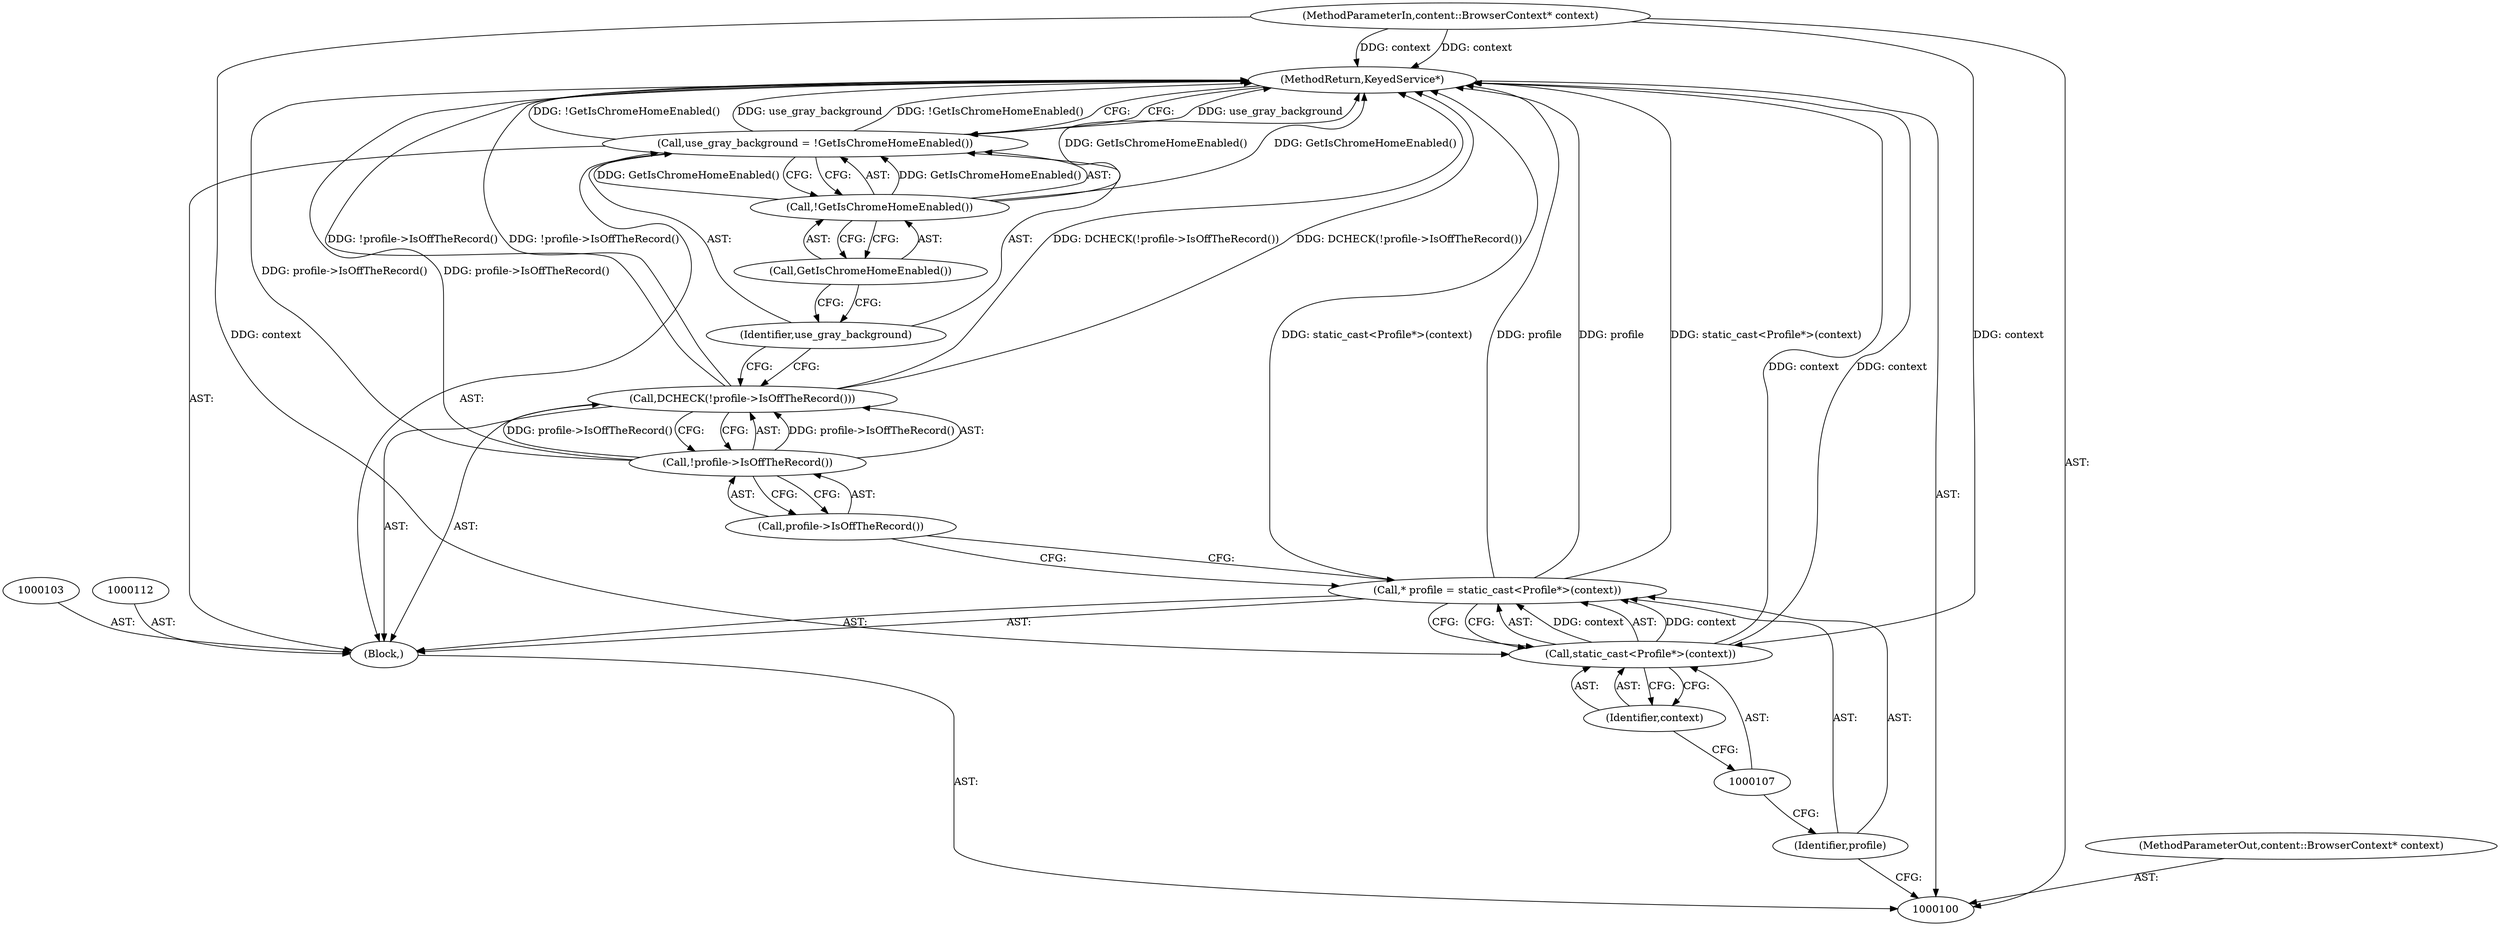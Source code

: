 digraph "0_Chrome_deaa07bec5d105ffc546d37eba3da4cba341fc03" {
"1000117" [label="(MethodReturn,KeyedService*)"];
"1000101" [label="(MethodParameterIn,content::BrowserContext* context)"];
"1000148" [label="(MethodParameterOut,content::BrowserContext* context)"];
"1000102" [label="(Block,)"];
"1000105" [label="(Identifier,profile)"];
"1000106" [label="(Call,static_cast<Profile*>(context))"];
"1000108" [label="(Identifier,context)"];
"1000104" [label="(Call,* profile = static_cast<Profile*>(context))"];
"1000111" [label="(Call,profile->IsOffTheRecord())"];
"1000109" [label="(Call,DCHECK(!profile->IsOffTheRecord()))"];
"1000110" [label="(Call,!profile->IsOffTheRecord())"];
"1000115" [label="(Call,!GetIsChromeHomeEnabled())"];
"1000116" [label="(Call,GetIsChromeHomeEnabled())"];
"1000113" [label="(Call,use_gray_background = !GetIsChromeHomeEnabled())"];
"1000114" [label="(Identifier,use_gray_background)"];
"1000117" -> "1000100"  [label="AST: "];
"1000117" -> "1000113"  [label="CFG: "];
"1000106" -> "1000117"  [label="DDG: context"];
"1000104" -> "1000117"  [label="DDG: profile"];
"1000104" -> "1000117"  [label="DDG: static_cast<Profile*>(context)"];
"1000113" -> "1000117"  [label="DDG: use_gray_background"];
"1000113" -> "1000117"  [label="DDG: !GetIsChromeHomeEnabled()"];
"1000101" -> "1000117"  [label="DDG: context"];
"1000109" -> "1000117"  [label="DDG: !profile->IsOffTheRecord()"];
"1000109" -> "1000117"  [label="DDG: DCHECK(!profile->IsOffTheRecord())"];
"1000110" -> "1000117"  [label="DDG: profile->IsOffTheRecord()"];
"1000115" -> "1000117"  [label="DDG: GetIsChromeHomeEnabled()"];
"1000101" -> "1000100"  [label="AST: "];
"1000101" -> "1000117"  [label="DDG: context"];
"1000101" -> "1000106"  [label="DDG: context"];
"1000148" -> "1000100"  [label="AST: "];
"1000102" -> "1000100"  [label="AST: "];
"1000103" -> "1000102"  [label="AST: "];
"1000104" -> "1000102"  [label="AST: "];
"1000109" -> "1000102"  [label="AST: "];
"1000112" -> "1000102"  [label="AST: "];
"1000113" -> "1000102"  [label="AST: "];
"1000105" -> "1000104"  [label="AST: "];
"1000105" -> "1000100"  [label="CFG: "];
"1000107" -> "1000105"  [label="CFG: "];
"1000106" -> "1000104"  [label="AST: "];
"1000106" -> "1000108"  [label="CFG: "];
"1000107" -> "1000106"  [label="AST: "];
"1000108" -> "1000106"  [label="AST: "];
"1000104" -> "1000106"  [label="CFG: "];
"1000106" -> "1000117"  [label="DDG: context"];
"1000106" -> "1000104"  [label="DDG: context"];
"1000101" -> "1000106"  [label="DDG: context"];
"1000108" -> "1000106"  [label="AST: "];
"1000108" -> "1000107"  [label="CFG: "];
"1000106" -> "1000108"  [label="CFG: "];
"1000104" -> "1000102"  [label="AST: "];
"1000104" -> "1000106"  [label="CFG: "];
"1000105" -> "1000104"  [label="AST: "];
"1000106" -> "1000104"  [label="AST: "];
"1000111" -> "1000104"  [label="CFG: "];
"1000104" -> "1000117"  [label="DDG: profile"];
"1000104" -> "1000117"  [label="DDG: static_cast<Profile*>(context)"];
"1000106" -> "1000104"  [label="DDG: context"];
"1000111" -> "1000110"  [label="AST: "];
"1000111" -> "1000104"  [label="CFG: "];
"1000110" -> "1000111"  [label="CFG: "];
"1000109" -> "1000102"  [label="AST: "];
"1000109" -> "1000110"  [label="CFG: "];
"1000110" -> "1000109"  [label="AST: "];
"1000114" -> "1000109"  [label="CFG: "];
"1000109" -> "1000117"  [label="DDG: !profile->IsOffTheRecord()"];
"1000109" -> "1000117"  [label="DDG: DCHECK(!profile->IsOffTheRecord())"];
"1000110" -> "1000109"  [label="DDG: profile->IsOffTheRecord()"];
"1000110" -> "1000109"  [label="AST: "];
"1000110" -> "1000111"  [label="CFG: "];
"1000111" -> "1000110"  [label="AST: "];
"1000109" -> "1000110"  [label="CFG: "];
"1000110" -> "1000117"  [label="DDG: profile->IsOffTheRecord()"];
"1000110" -> "1000109"  [label="DDG: profile->IsOffTheRecord()"];
"1000115" -> "1000113"  [label="AST: "];
"1000115" -> "1000116"  [label="CFG: "];
"1000116" -> "1000115"  [label="AST: "];
"1000113" -> "1000115"  [label="CFG: "];
"1000115" -> "1000117"  [label="DDG: GetIsChromeHomeEnabled()"];
"1000115" -> "1000113"  [label="DDG: GetIsChromeHomeEnabled()"];
"1000116" -> "1000115"  [label="AST: "];
"1000116" -> "1000114"  [label="CFG: "];
"1000115" -> "1000116"  [label="CFG: "];
"1000113" -> "1000102"  [label="AST: "];
"1000113" -> "1000115"  [label="CFG: "];
"1000114" -> "1000113"  [label="AST: "];
"1000115" -> "1000113"  [label="AST: "];
"1000117" -> "1000113"  [label="CFG: "];
"1000113" -> "1000117"  [label="DDG: use_gray_background"];
"1000113" -> "1000117"  [label="DDG: !GetIsChromeHomeEnabled()"];
"1000115" -> "1000113"  [label="DDG: GetIsChromeHomeEnabled()"];
"1000114" -> "1000113"  [label="AST: "];
"1000114" -> "1000109"  [label="CFG: "];
"1000116" -> "1000114"  [label="CFG: "];
}
